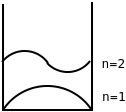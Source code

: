 <?xml version="1.0"?>
<dia:diagram xmlns:dia="http://www.lysator.liu.se/~alla/dia/">
  <dia:layer name="Background" visible="true">
    <dia:object type="Standard - ZigZagLine" version="0" id="O0">
      <dia:attribute name="obj_pos">
        <dia:point val="2.55,2.5"/>
      </dia:attribute>
      <dia:attribute name="obj_bb">
        <dia:rectangle val="2.5,2.4;7.05,7.85"/>
      </dia:attribute>
      <dia:attribute name="orth_points">
        <dia:point val="2.55,2.5"/>
        <dia:point val="2.55,7.8"/>
        <dia:point val="7,7.8"/>
        <dia:point val="7,2.4"/>
      </dia:attribute>
      <dia:attribute name="orth_orient">
        <dia:enum val="1"/>
        <dia:enum val="0"/>
        <dia:enum val="1"/>
      </dia:attribute>
    </dia:object>
    <dia:object type="Standard - Arc" version="0" id="O1">
      <dia:attribute name="obj_pos">
        <dia:point val="2.55,7.8"/>
      </dia:attribute>
      <dia:attribute name="obj_bb">
        <dia:rectangle val="2.5,6.549;7,7.85"/>
      </dia:attribute>
      <dia:attribute name="conn_endpoints">
        <dia:point val="2.55,7.8"/>
        <dia:point val="6.95,7.75"/>
      </dia:attribute>
      <dia:attribute name="curve_distance">
        <dia:real val="-1.176"/>
      </dia:attribute>
    </dia:object>
    <dia:object type="Standard - Arc" version="0" id="O2">
      <dia:attribute name="obj_pos">
        <dia:point val="2.5,5.401"/>
      </dia:attribute>
      <dia:attribute name="obj_bb">
        <dia:rectangle val="2.45,4.798;4.85,5.5"/>
      </dia:attribute>
      <dia:attribute name="conn_endpoints">
        <dia:point val="2.5,5.401"/>
        <dia:point val="4.8,5.45"/>
      </dia:attribute>
      <dia:attribute name="curve_distance">
        <dia:real val="-0.577"/>
      </dia:attribute>
    </dia:object>
    <dia:object type="Standard - Arc" version="0" id="O3">
      <dia:attribute name="obj_pos">
        <dia:point val="4.75,5.45"/>
      </dia:attribute>
      <dia:attribute name="obj_bb">
        <dia:rectangle val="4.7,5.3;6.95,5.952"/>
      </dia:attribute>
      <dia:attribute name="conn_endpoints">
        <dia:point val="4.75,5.45"/>
        <dia:point val="6.9,5.35"/>
      </dia:attribute>
      <dia:attribute name="curve_distance">
        <dia:real val="0.501"/>
      </dia:attribute>
    </dia:object>
    <dia:object type="Standard - Text" version="0" id="O4">
      <dia:attribute name="obj_pos">
        <dia:point val="8.05,5.7"/>
      </dia:attribute>
      <dia:attribute name="obj_bb">
        <dia:rectangle val="7.044,5.005;9.056,5.805"/>
      </dia:attribute>
      <dia:attribute name="text">
        <dia:composite type="text">
          <dia:attribute name="string">
            <dia:string>#n=2#</dia:string>
          </dia:attribute>
          <dia:attribute name="font">
            <dia:font name="Courier"/>
          </dia:attribute>
          <dia:attribute name="height">
            <dia:real val="0.8"/>
          </dia:attribute>
          <dia:attribute name="pos">
            <dia:point val="8.05,5.7"/>
          </dia:attribute>
          <dia:attribute name="color">
            <dia:color val="#000000"/>
          </dia:attribute>
          <dia:attribute name="alignment">
            <dia:enum val="1"/>
          </dia:attribute>
        </dia:composite>
      </dia:attribute>
    </dia:object>
    <dia:object type="Standard - Text" version="0" id="O5">
      <dia:attribute name="obj_pos">
        <dia:point val="8.1,7.35"/>
      </dia:attribute>
      <dia:attribute name="obj_bb">
        <dia:rectangle val="7.094,6.655;9.106,7.455"/>
      </dia:attribute>
      <dia:attribute name="text">
        <dia:composite type="text">
          <dia:attribute name="string">
            <dia:string>#n=1#</dia:string>
          </dia:attribute>
          <dia:attribute name="font">
            <dia:font name="Courier"/>
          </dia:attribute>
          <dia:attribute name="height">
            <dia:real val="0.8"/>
          </dia:attribute>
          <dia:attribute name="pos">
            <dia:point val="8.1,7.35"/>
          </dia:attribute>
          <dia:attribute name="color">
            <dia:color val="#000000"/>
          </dia:attribute>
          <dia:attribute name="alignment">
            <dia:enum val="1"/>
          </dia:attribute>
        </dia:composite>
      </dia:attribute>
    </dia:object>
  </dia:layer>
</dia:diagram>
